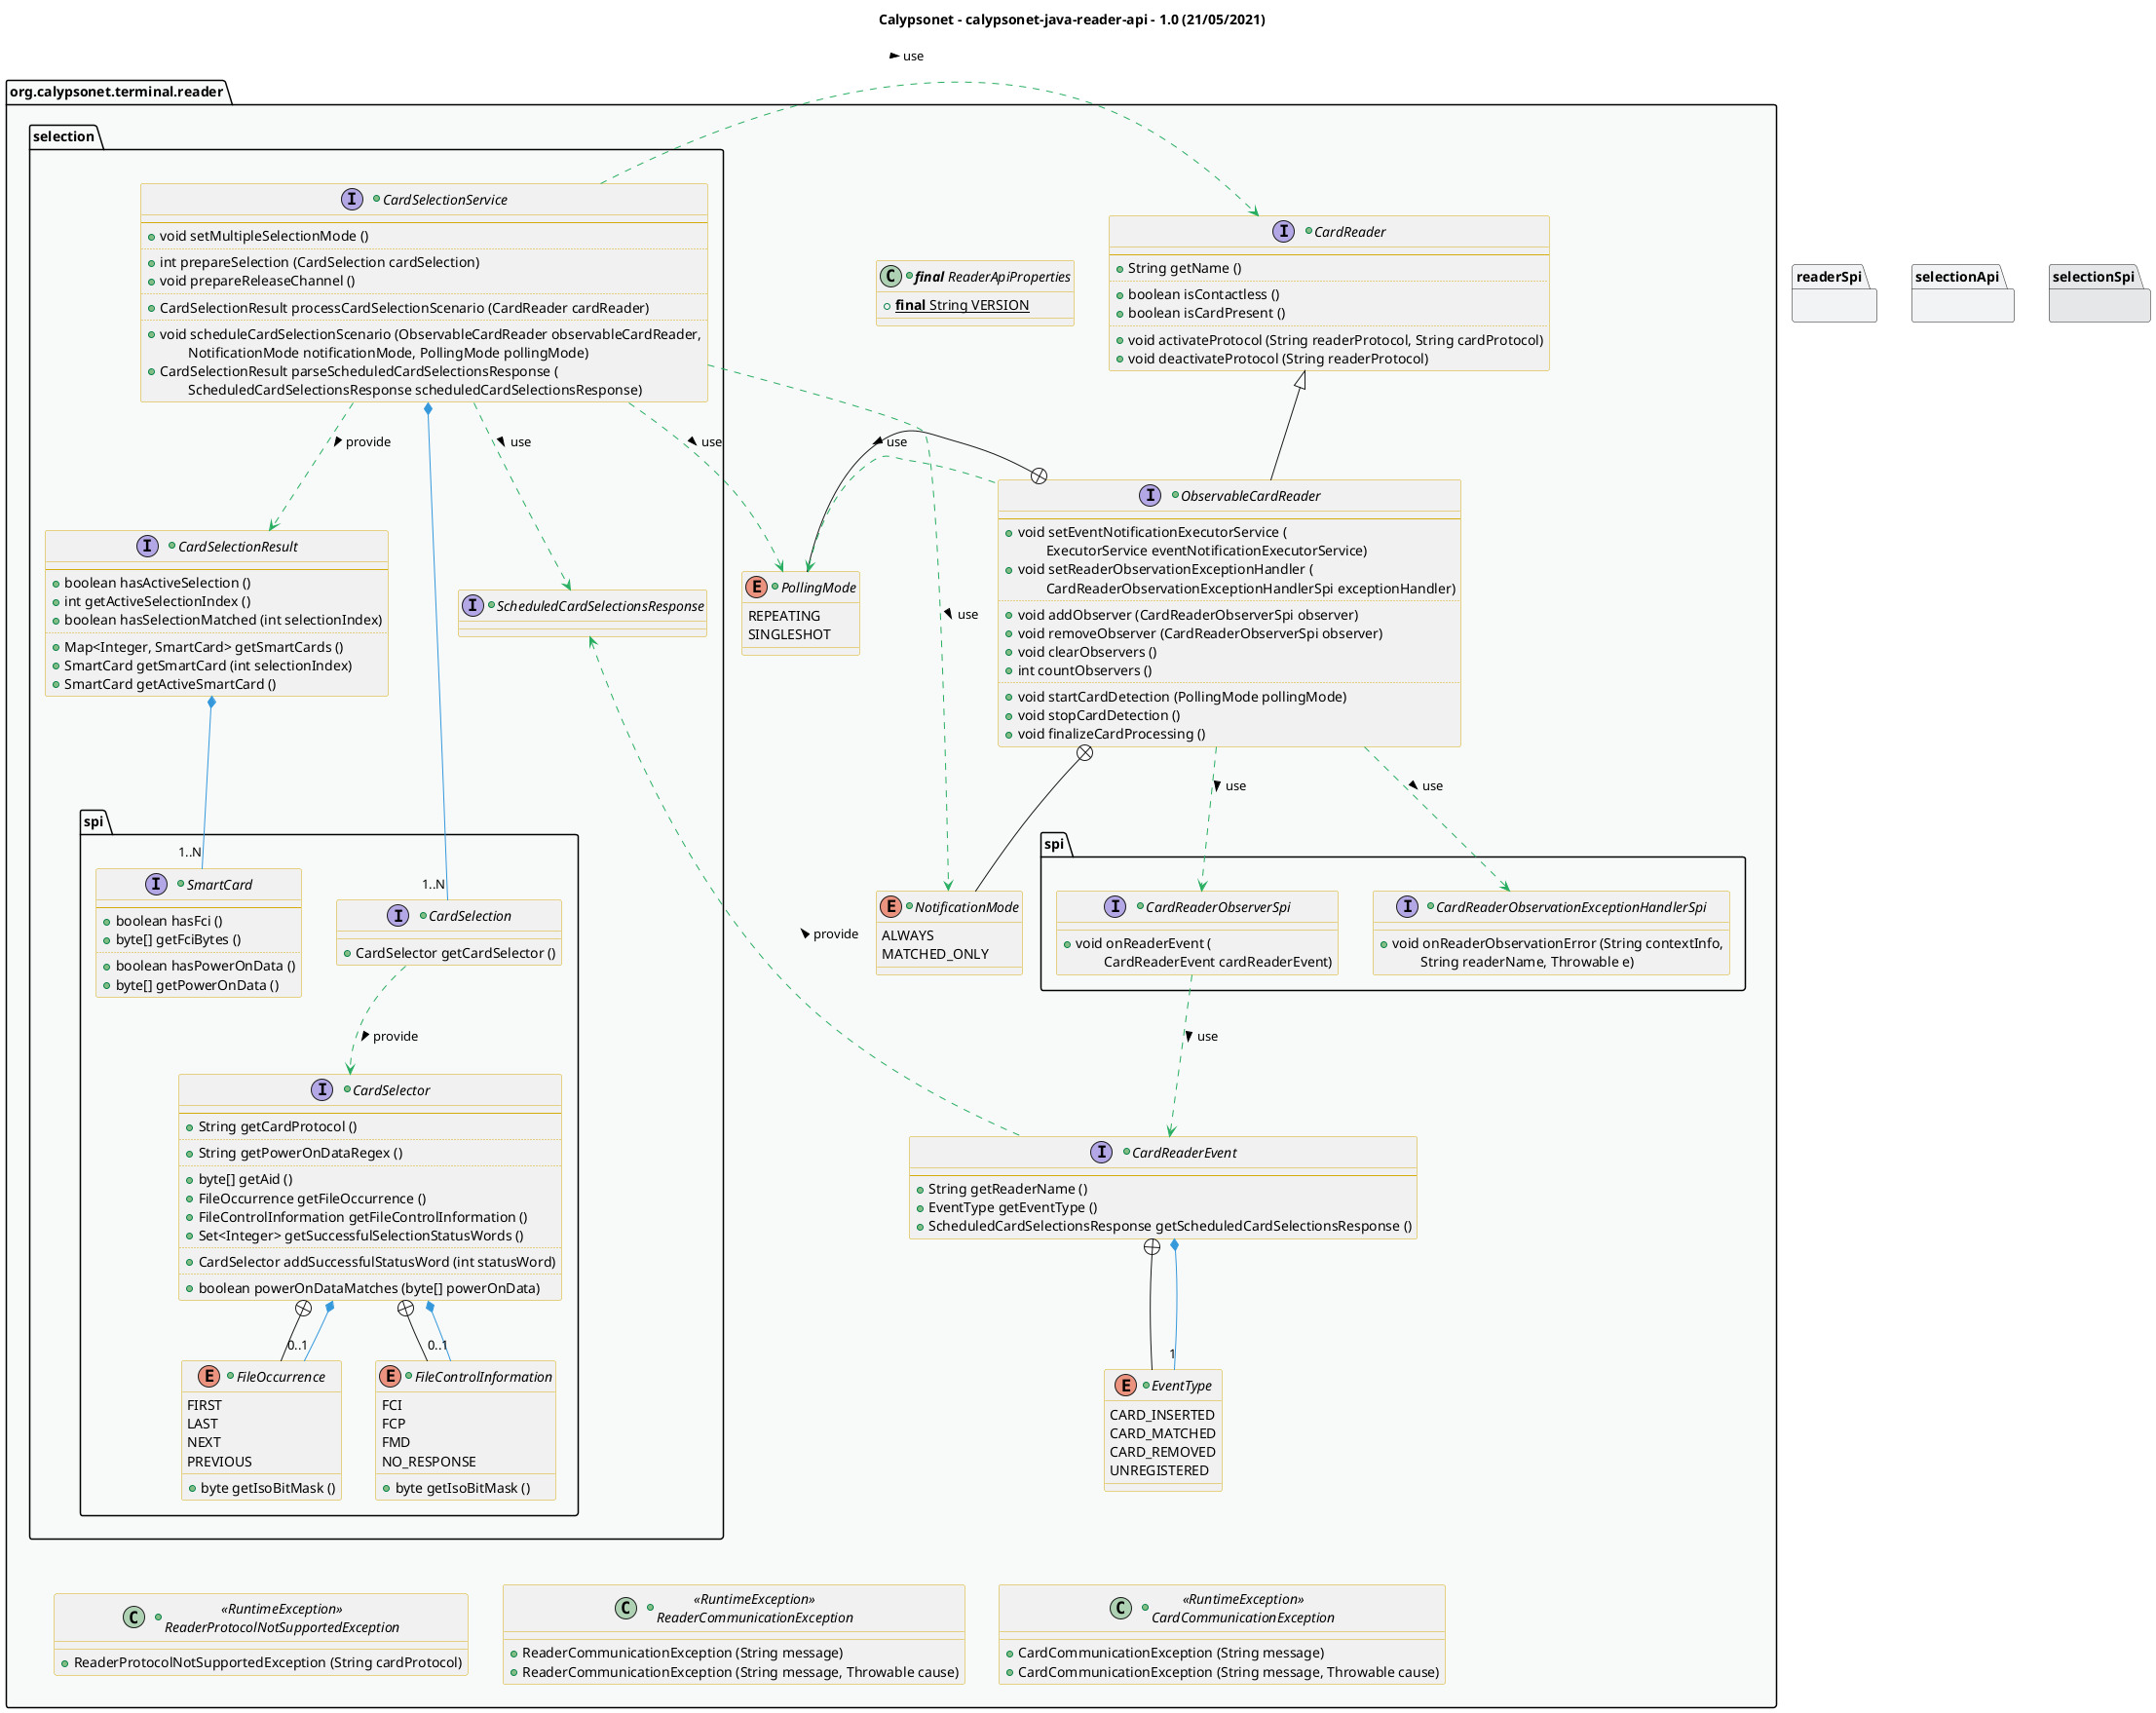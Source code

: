 @startuml
title
    Calypsonet - calypsonet-java-reader-api - 1.0 (21/05/2021)
end title

' == THEME ==

'Couleurs issues de : https://htmlcolorcodes.com/fr/tableau-de-couleur/tableau-de-couleur-design-plat/
!define C_GREY1 F8F9F9
!define C_GREY2 F2F3F4
!define C_GREY3 E5E7E9
!define C_GREY4 D7DBDD
!define C_GREY5 CACFD2
!define C_GREY6 BDC3C7
!define C_LINK 3498DB
!define C_USE 27AE60

skinparam Shadowing false
skinparam ClassFontStyle italic
skinparam ClassBorderColor #D4AC0D
skinparam stereotypeABorderColor #A9DCDF
skinparam stereotypeIBorderColor #B4A7E5
skinparam stereotypeCBorderColor #ADD1B2
skinparam stereotypeEBorderColor #EB93DF
' Red
skinparam ClassBackgroundColor<<red>> #FDEDEC
skinparam ClassBorderColor<<red>> #E74C3C
hide <<red>> stereotype
' Purple
skinparam ClassBackgroundColor<<purple>> #F4ECF7
skinparam ClassBorderColor<<purple>> #8E44AD
hide <<purple>> stereotype
' blue
skinparam ClassBackgroundColor<<blue>> #EBF5FB
skinparam ClassBorderColor<<blue>> #3498DB
hide <<blue>> stereotype
' Green
skinparam ClassBackgroundColor<<green>> #E9F7EF
skinparam ClassBorderColor<<green>> #27AE60
hide <<green>> stereotype
' Grey
skinparam ClassBackgroundColor<<grey>> #EAECEE
skinparam ClassBorderColor<<grey>> #2C3E50
hide <<grey>> stereotype

' == CONTENT ==

package "org.calypsonet.terminal.reader" as readerApi {
    ' SERVICE
    together {
        +class "**final** ReaderApiProperties" as ApiProperties {
            +{static} **final** String VERSION
        }
        +interface CardReader {
            --
            +String getName ()
            ..
            +boolean isContactless ()
            +boolean isCardPresent ()
            ..
            +void activateProtocol (String readerProtocol, String cardProtocol)
            +void deactivateProtocol (String readerProtocol)
        }
        +interface ObservableCardReader extends CardReader {
            --
            +void setEventNotificationExecutorService (
                \tExecutorService eventNotificationExecutorService)
            +void setReaderObservationExceptionHandler (
                \tCardReaderObservationExceptionHandlerSpi exceptionHandler)
            ..
            +void addObserver (CardReaderObserverSpi observer)
            +void removeObserver (CardReaderObserverSpi observer)
            +void clearObservers ()
            +int countObservers ()
            ..
            +void startCardDetection (PollingMode pollingMode)
            +void stopCardDetection ()
            +void finalizeCardProcessing ()
        }
        +enum PollingMode {
            REPEATING
            SINGLESHOT
        }
        +enum NotificationMode {
            ALWAYS
            MATCHED_ONLY
        }
        +interface CardReaderEvent {
            --
            +String getReaderName ()
            +EventType getEventType ()
            +ScheduledCardSelectionsResponse getScheduledCardSelectionsResponse ()
        }
        +enum "EventType" as CardReaderEventType {
            CARD_INSERTED
            CARD_MATCHED
            CARD_REMOVED
            UNREGISTERED
        }
        ' SPI
        package "spi" as readerSpi {
            +interface CardReaderObserverSpi {
                +void onReaderEvent (
                    \tCardReaderEvent cardReaderEvent)
            }
            +interface CardReaderObservationExceptionHandlerSpi {
                +void onReaderObservationError (String contextInfo,
                    \tString readerName, Throwable e)
            }
        }
    }

    ' SELECTION
    package "selection" as selectionApi {
        ' Selection
        +interface CardSelectionService {
            --
            +void setMultipleSelectionMode ()
            ..
            +int prepareSelection (CardSelection cardSelection)
            +void prepareReleaseChannel ()
            ..
            +CardSelectionResult processCardSelectionScenario (CardReader cardReader)
            ..
            +void scheduleCardSelectionScenario (ObservableCardReader observableCardReader,
                \tNotificationMode notificationMode, PollingMode pollingMode)
            +CardSelectionResult parseScheduledCardSelectionsResponse (
                \tScheduledCardSelectionsResponse scheduledCardSelectionsResponse)
        }

        ' Card Extension SPI
        package "spi" as selectionSpi {
            +interface CardSelection {
                +CardSelector getCardSelector ()
            }
            +interface "SmartCard" as SmartCard {
                --
                +boolean hasFci ()
                +byte[] getFciBytes ()
                ..
                +boolean hasPowerOnData ()
                +byte[] getPowerOnData ()
            }
            +interface CardSelector {
                --
                +String getCardProtocol ()
                ..
                +String getPowerOnDataRegex ()
                ..
                +byte[] getAid ()
                +FileOccurrence getFileOccurrence ()
                +FileControlInformation getFileControlInformation ()
                +Set<Integer> getSuccessfulSelectionStatusWords ()
                ..
                +CardSelector addSuccessfulStatusWord (int statusWord)
                ..
                +boolean powerOnDataMatches (byte[] powerOnData)
            }
            +enum FileOccurrence {
                FIRST
                LAST
                NEXT
                PREVIOUS
                +byte getIsoBitMask ()
            }
            +enum FileControlInformation {
                FCI
                FCP
                FMD
                NO_RESPONSE
                +byte getIsoBitMask ()
            }
        }
        +interface CardSelectionResult {
            --
            +boolean hasActiveSelection ()
            +int getActiveSelectionIndex ()
            +boolean hasSelectionMatched (int selectionIndex)
            ..
            +Map<Integer, SmartCard> getSmartCards ()
            +SmartCard getSmartCard (int selectionIndex)
            +SmartCard getActiveSmartCard ()
        }
        +interface ScheduledCardSelectionsResponse {
        }
    }
    ' EXCEPTIONS
    together {
        +class "<<RuntimeException>>\nReaderCommunicationException" as ReaderCommunicationException {
            +ReaderCommunicationException (String message)
            +ReaderCommunicationException (String message, Throwable cause)
        }
        +class "<<RuntimeException>>\nReaderProtocolNotSupportedException" as ReaderProtocolNotSupportedException {
            +ReaderProtocolNotSupportedException (String cardProtocol)
        }
        +class "<<RuntimeException>>\nCardCommunicationException" as CardCommunicationException {
            +CardCommunicationException (String message)
            +CardCommunicationException (String message, Throwable cause)
        }
    }
}

' Associations

ObservableCardReader +-- NotificationMode
ObservableCardReader +-left- PollingMode
ObservableCardReader .left.> PollingMode #C_USE : use >
ObservableCardReader ..> CardReaderObservationExceptionHandlerSpi #C_USE : use >

CardReaderEvent +-- CardReaderEventType
CardReaderEvent *-- "1" CardReaderEventType #C_LINK
CardReaderEvent .up.> ScheduledCardSelectionsResponse #C_USE : provide >

CardSelectionService *-- "1..N" CardSelection #C_LINK

CardSelectionResult *-- "1..N" SmartCard #C_LINK

CardSelector +-- FileOccurrence
CardSelector *-- "0..1" FileOccurrence #C_LINK
CardSelector +-- FileControlInformation
CardSelector *-- "0..1" FileControlInformation #C_LINK

CardSelectionService ..> ScheduledCardSelectionsResponse #C_USE : use >
CardSelectionService ..> CardSelectionResult #C_USE : provide >
CardSelectionService .right.> CardReader #C_USE : use >
CardSelectionService ..> NotificationMode #C_USE : use >
CardSelectionService ..> PollingMode #C_USE : use >

ObservableCardReader ..> CardReaderObserverSpi #C_USE : use >

CardReaderObserverSpi ..> CardReaderEvent #C_USE : use >

CardSelection ..> CardSelector #C_USE : provide >

' == LAYOUT ==

FileOccurrence -[hidden]- ReaderProtocolNotSupportedException
ReaderCommunicationException -[hidden]right- CardCommunicationException

' == STYLE ==

package readerApi #C_GREY1 {}
package readerSpi #C_GREY2 {}
package selectionApi #C_GREY2 {}
package selectionSpi #C_GREY3 {}

@enduml